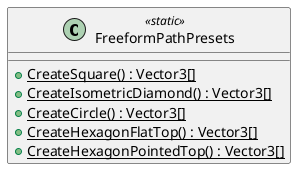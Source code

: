 @startuml
class FreeformPathPresets <<static>> {
    + {static} CreateSquare() : Vector3[]
    + {static} CreateIsometricDiamond() : Vector3[]
    + {static} CreateCircle() : Vector3[]
    + {static} CreateHexagonFlatTop() : Vector3[]
    + {static} CreateHexagonPointedTop() : Vector3[]
}
@enduml
